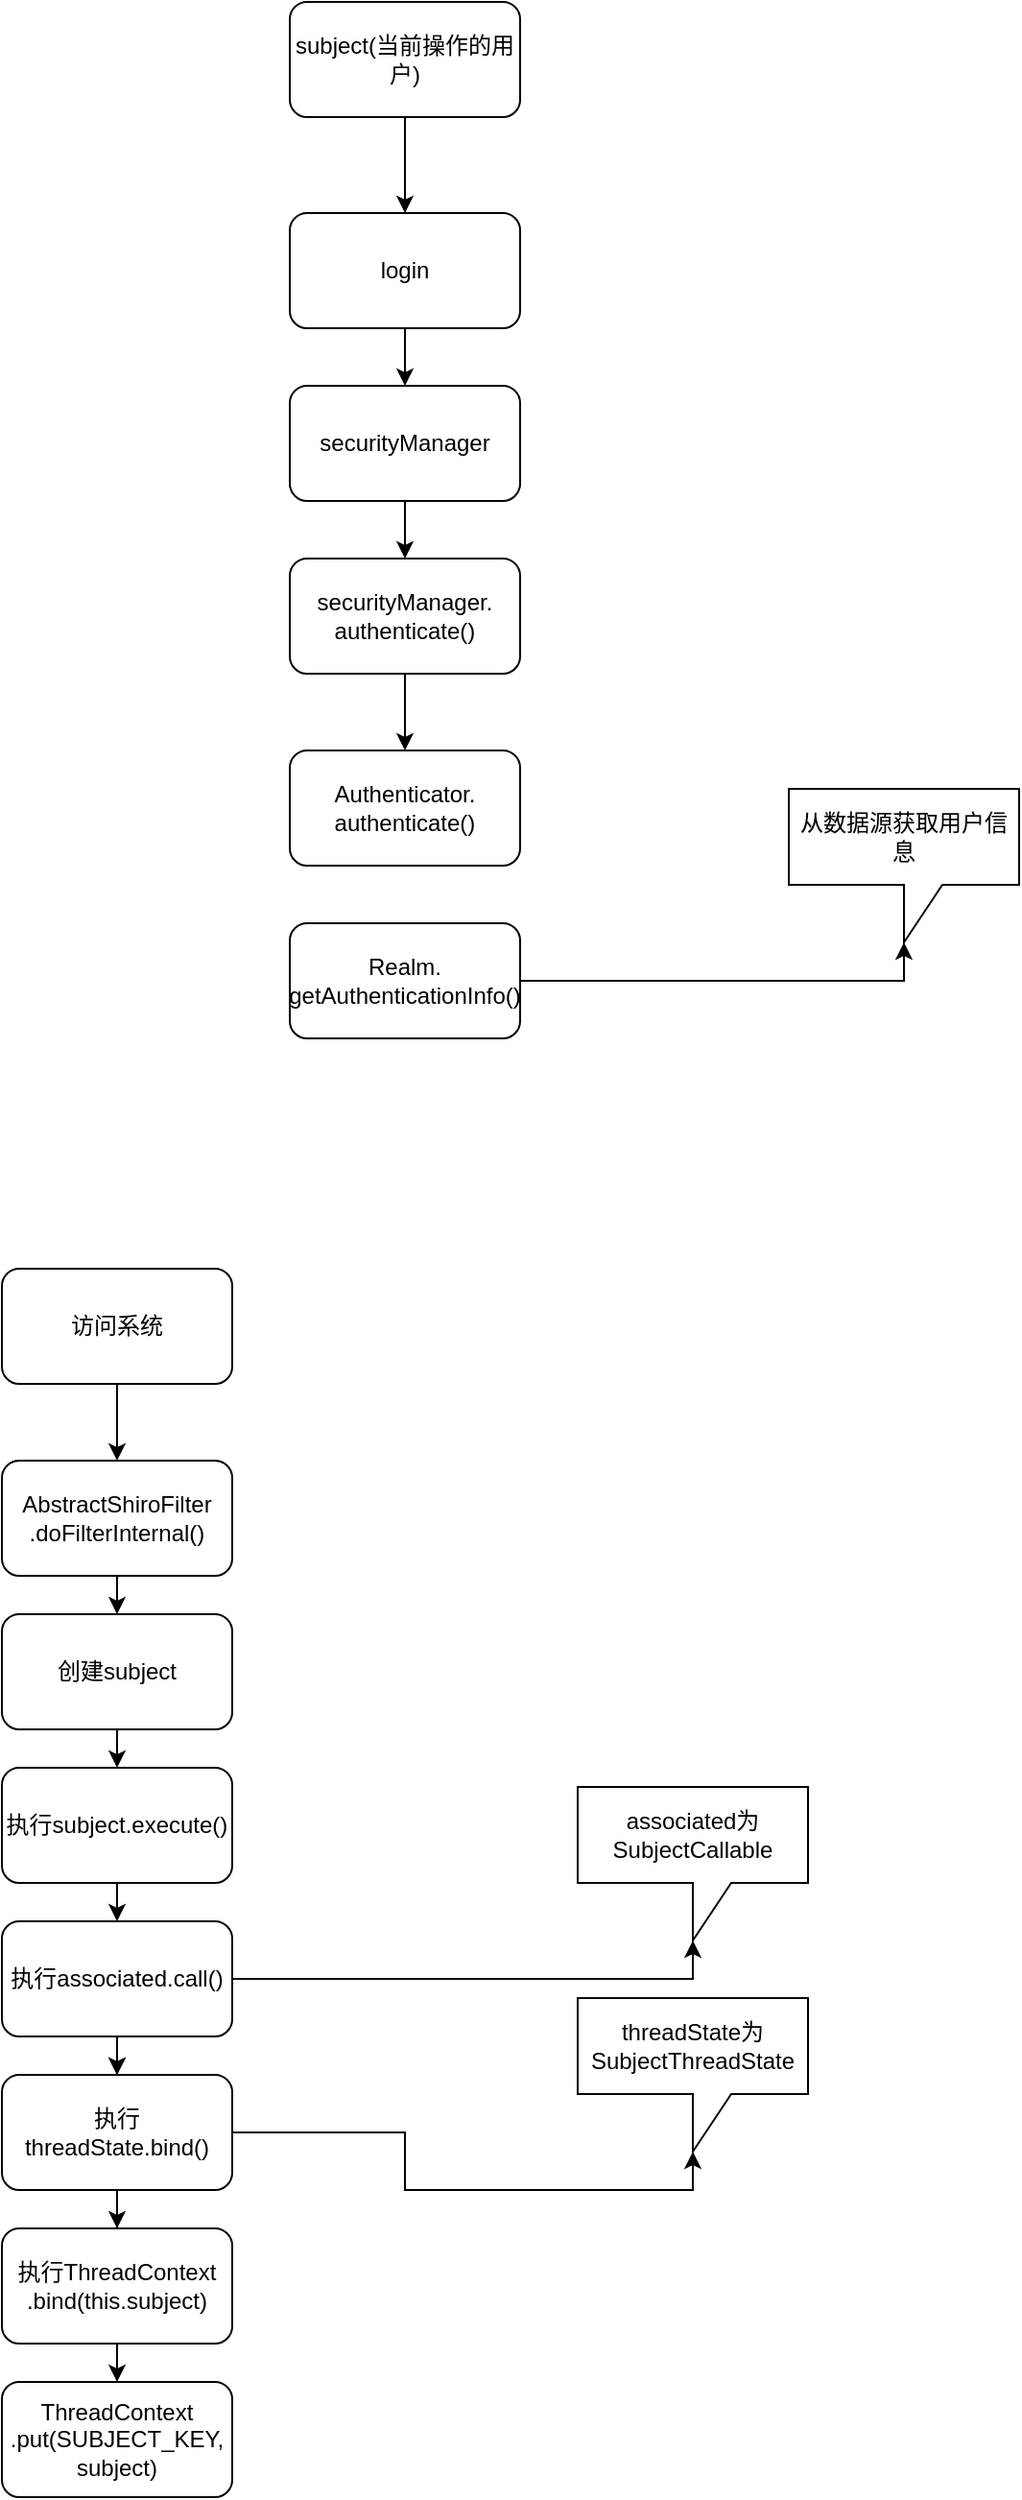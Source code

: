 <mxfile version="24.7.17">
  <diagram name="Page-1" id="MKvKvXbSo5xSLZg-SguH">
    <mxGraphModel dx="612" dy="266" grid="1" gridSize="10" guides="1" tooltips="1" connect="1" arrows="1" fold="1" page="1" pageScale="1" pageWidth="850" pageHeight="1100" math="0" shadow="0">
      <root>
        <mxCell id="0" />
        <mxCell id="1" parent="0" />
        <mxCell id="zQYZDM2DKMmXspmsCG9y-6" style="edgeStyle=orthogonalEdgeStyle;rounded=0;orthogonalLoop=1;jettySize=auto;html=1;exitX=0.5;exitY=1;exitDx=0;exitDy=0;entryX=0.5;entryY=0;entryDx=0;entryDy=0;" edge="1" parent="1" source="zQYZDM2DKMmXspmsCG9y-2" target="zQYZDM2DKMmXspmsCG9y-5">
          <mxGeometry relative="1" as="geometry" />
        </mxCell>
        <mxCell id="zQYZDM2DKMmXspmsCG9y-2" value="subject(当前操作的用户)" style="rounded=1;whiteSpace=wrap;html=1;" vertex="1" parent="1">
          <mxGeometry x="300" y="120" width="120" height="60" as="geometry" />
        </mxCell>
        <mxCell id="zQYZDM2DKMmXspmsCG9y-9" style="edgeStyle=orthogonalEdgeStyle;rounded=0;orthogonalLoop=1;jettySize=auto;html=1;exitX=0.5;exitY=1;exitDx=0;exitDy=0;entryX=0.5;entryY=0;entryDx=0;entryDy=0;" edge="1" parent="1" source="zQYZDM2DKMmXspmsCG9y-5" target="zQYZDM2DKMmXspmsCG9y-7">
          <mxGeometry relative="1" as="geometry" />
        </mxCell>
        <mxCell id="zQYZDM2DKMmXspmsCG9y-5" value="login" style="rounded=1;whiteSpace=wrap;html=1;" vertex="1" parent="1">
          <mxGeometry x="300" y="230" width="120" height="60" as="geometry" />
        </mxCell>
        <mxCell id="zQYZDM2DKMmXspmsCG9y-10" style="edgeStyle=orthogonalEdgeStyle;rounded=0;orthogonalLoop=1;jettySize=auto;html=1;exitX=0.5;exitY=1;exitDx=0;exitDy=0;entryX=0.5;entryY=0;entryDx=0;entryDy=0;" edge="1" parent="1" source="zQYZDM2DKMmXspmsCG9y-7" target="zQYZDM2DKMmXspmsCG9y-8">
          <mxGeometry relative="1" as="geometry" />
        </mxCell>
        <mxCell id="zQYZDM2DKMmXspmsCG9y-7" value="securityManager" style="rounded=1;whiteSpace=wrap;html=1;" vertex="1" parent="1">
          <mxGeometry x="300" y="320" width="120" height="60" as="geometry" />
        </mxCell>
        <mxCell id="zQYZDM2DKMmXspmsCG9y-12" style="edgeStyle=orthogonalEdgeStyle;rounded=0;orthogonalLoop=1;jettySize=auto;html=1;exitX=0.5;exitY=1;exitDx=0;exitDy=0;entryX=0.5;entryY=0;entryDx=0;entryDy=0;" edge="1" parent="1" source="zQYZDM2DKMmXspmsCG9y-8" target="zQYZDM2DKMmXspmsCG9y-11">
          <mxGeometry relative="1" as="geometry" />
        </mxCell>
        <mxCell id="zQYZDM2DKMmXspmsCG9y-8" value="securityManager.&lt;div&gt;authenticate()&lt;/div&gt;" style="rounded=1;whiteSpace=wrap;html=1;" vertex="1" parent="1">
          <mxGeometry x="300" y="410" width="120" height="60" as="geometry" />
        </mxCell>
        <mxCell id="zQYZDM2DKMmXspmsCG9y-11" value="&lt;div&gt;Authenticator.&lt;/div&gt;&lt;div&gt;authenticate()&lt;/div&gt;" style="rounded=1;whiteSpace=wrap;html=1;" vertex="1" parent="1">
          <mxGeometry x="300" y="510" width="120" height="60" as="geometry" />
        </mxCell>
        <mxCell id="zQYZDM2DKMmXspmsCG9y-13" value="&lt;div&gt;Realm.&lt;/div&gt;&lt;div&gt;getAuthenticationInfo()&lt;/div&gt;" style="rounded=1;whiteSpace=wrap;html=1;" vertex="1" parent="1">
          <mxGeometry x="300" y="600" width="120" height="60" as="geometry" />
        </mxCell>
        <mxCell id="zQYZDM2DKMmXspmsCG9y-14" value="从数据源获取用户信息" style="shape=callout;whiteSpace=wrap;html=1;perimeter=calloutPerimeter;" vertex="1" parent="1">
          <mxGeometry x="560" y="530" width="120" height="80" as="geometry" />
        </mxCell>
        <mxCell id="zQYZDM2DKMmXspmsCG9y-16" style="edgeStyle=orthogonalEdgeStyle;rounded=0;orthogonalLoop=1;jettySize=auto;html=1;exitX=1;exitY=0.5;exitDx=0;exitDy=0;entryX=0;entryY=0;entryDx=60;entryDy=80;entryPerimeter=0;" edge="1" parent="1" source="zQYZDM2DKMmXspmsCG9y-13" target="zQYZDM2DKMmXspmsCG9y-14">
          <mxGeometry relative="1" as="geometry" />
        </mxCell>
        <mxCell id="zQYZDM2DKMmXspmsCG9y-19" style="edgeStyle=orthogonalEdgeStyle;rounded=0;orthogonalLoop=1;jettySize=auto;html=1;exitX=0.5;exitY=1;exitDx=0;exitDy=0;entryX=0.5;entryY=0;entryDx=0;entryDy=0;" edge="1" parent="1" source="zQYZDM2DKMmXspmsCG9y-17" target="zQYZDM2DKMmXspmsCG9y-18">
          <mxGeometry relative="1" as="geometry" />
        </mxCell>
        <mxCell id="zQYZDM2DKMmXspmsCG9y-17" value="访问系统" style="rounded=1;whiteSpace=wrap;html=1;" vertex="1" parent="1">
          <mxGeometry x="150" y="780" width="120" height="60" as="geometry" />
        </mxCell>
        <mxCell id="zQYZDM2DKMmXspmsCG9y-21" style="edgeStyle=orthogonalEdgeStyle;rounded=0;orthogonalLoop=1;jettySize=auto;html=1;exitX=0.5;exitY=1;exitDx=0;exitDy=0;entryX=0.5;entryY=0;entryDx=0;entryDy=0;" edge="1" parent="1" source="zQYZDM2DKMmXspmsCG9y-18" target="zQYZDM2DKMmXspmsCG9y-20">
          <mxGeometry relative="1" as="geometry" />
        </mxCell>
        <mxCell id="zQYZDM2DKMmXspmsCG9y-18" value="AbstractShiroFilter&lt;div&gt;.doFilterInternal()&lt;/div&gt;" style="rounded=1;whiteSpace=wrap;html=1;" vertex="1" parent="1">
          <mxGeometry x="150" y="880" width="120" height="60" as="geometry" />
        </mxCell>
        <mxCell id="zQYZDM2DKMmXspmsCG9y-23" style="edgeStyle=orthogonalEdgeStyle;rounded=0;orthogonalLoop=1;jettySize=auto;html=1;exitX=0.5;exitY=1;exitDx=0;exitDy=0;entryX=0.5;entryY=0;entryDx=0;entryDy=0;" edge="1" parent="1" source="zQYZDM2DKMmXspmsCG9y-20" target="zQYZDM2DKMmXspmsCG9y-22">
          <mxGeometry relative="1" as="geometry" />
        </mxCell>
        <mxCell id="zQYZDM2DKMmXspmsCG9y-20" value="创建subject" style="rounded=1;whiteSpace=wrap;html=1;" vertex="1" parent="1">
          <mxGeometry x="150" y="960" width="120" height="60" as="geometry" />
        </mxCell>
        <mxCell id="zQYZDM2DKMmXspmsCG9y-25" style="edgeStyle=orthogonalEdgeStyle;rounded=0;orthogonalLoop=1;jettySize=auto;html=1;exitX=0.5;exitY=1;exitDx=0;exitDy=0;entryX=0.5;entryY=0;entryDx=0;entryDy=0;" edge="1" parent="1" source="zQYZDM2DKMmXspmsCG9y-22" target="zQYZDM2DKMmXspmsCG9y-24">
          <mxGeometry relative="1" as="geometry" />
        </mxCell>
        <mxCell id="zQYZDM2DKMmXspmsCG9y-22" value="执行subject.execute()" style="rounded=1;whiteSpace=wrap;html=1;" vertex="1" parent="1">
          <mxGeometry x="150" y="1040" width="120" height="60" as="geometry" />
        </mxCell>
        <mxCell id="zQYZDM2DKMmXspmsCG9y-29" style="edgeStyle=orthogonalEdgeStyle;rounded=0;orthogonalLoop=1;jettySize=auto;html=1;exitX=0.5;exitY=1;exitDx=0;exitDy=0;entryX=0.5;entryY=0;entryDx=0;entryDy=0;" edge="1" parent="1" source="zQYZDM2DKMmXspmsCG9y-24" target="zQYZDM2DKMmXspmsCG9y-28">
          <mxGeometry relative="1" as="geometry" />
        </mxCell>
        <mxCell id="zQYZDM2DKMmXspmsCG9y-32" value="" style="edgeStyle=orthogonalEdgeStyle;rounded=0;orthogonalLoop=1;jettySize=auto;html=1;" edge="1" parent="1" source="zQYZDM2DKMmXspmsCG9y-24" target="zQYZDM2DKMmXspmsCG9y-28">
          <mxGeometry relative="1" as="geometry" />
        </mxCell>
        <mxCell id="zQYZDM2DKMmXspmsCG9y-24" value="执行associated.call()" style="rounded=1;whiteSpace=wrap;html=1;" vertex="1" parent="1">
          <mxGeometry x="150" y="1120" width="120" height="60" as="geometry" />
        </mxCell>
        <mxCell id="zQYZDM2DKMmXspmsCG9y-26" value="associated为SubjectCallable" style="shape=callout;whiteSpace=wrap;html=1;perimeter=calloutPerimeter;" vertex="1" parent="1">
          <mxGeometry x="450" y="1050" width="120" height="80" as="geometry" />
        </mxCell>
        <mxCell id="zQYZDM2DKMmXspmsCG9y-27" style="edgeStyle=orthogonalEdgeStyle;rounded=0;orthogonalLoop=1;jettySize=auto;html=1;exitX=1;exitY=0.5;exitDx=0;exitDy=0;entryX=0;entryY=0;entryDx=60;entryDy=80;entryPerimeter=0;" edge="1" parent="1" source="zQYZDM2DKMmXspmsCG9y-24" target="zQYZDM2DKMmXspmsCG9y-26">
          <mxGeometry relative="1" as="geometry" />
        </mxCell>
        <mxCell id="zQYZDM2DKMmXspmsCG9y-34" style="edgeStyle=orthogonalEdgeStyle;rounded=0;orthogonalLoop=1;jettySize=auto;html=1;exitX=0.5;exitY=1;exitDx=0;exitDy=0;" edge="1" parent="1" source="zQYZDM2DKMmXspmsCG9y-28" target="zQYZDM2DKMmXspmsCG9y-33">
          <mxGeometry relative="1" as="geometry" />
        </mxCell>
        <mxCell id="zQYZDM2DKMmXspmsCG9y-28" value="执行threadState.bind()" style="rounded=1;whiteSpace=wrap;html=1;" vertex="1" parent="1">
          <mxGeometry x="150" y="1200" width="120" height="60" as="geometry" />
        </mxCell>
        <mxCell id="zQYZDM2DKMmXspmsCG9y-30" value="threadState为SubjectThreadState" style="shape=callout;whiteSpace=wrap;html=1;perimeter=calloutPerimeter;" vertex="1" parent="1">
          <mxGeometry x="450" y="1160" width="120" height="80" as="geometry" />
        </mxCell>
        <mxCell id="zQYZDM2DKMmXspmsCG9y-31" style="edgeStyle=orthogonalEdgeStyle;rounded=0;orthogonalLoop=1;jettySize=auto;html=1;exitX=1;exitY=0.5;exitDx=0;exitDy=0;entryX=0;entryY=0;entryDx=60;entryDy=80;entryPerimeter=0;" edge="1" parent="1" source="zQYZDM2DKMmXspmsCG9y-28" target="zQYZDM2DKMmXspmsCG9y-30">
          <mxGeometry relative="1" as="geometry" />
        </mxCell>
        <mxCell id="zQYZDM2DKMmXspmsCG9y-36" style="edgeStyle=orthogonalEdgeStyle;rounded=0;orthogonalLoop=1;jettySize=auto;html=1;exitX=0.5;exitY=1;exitDx=0;exitDy=0;entryX=0.5;entryY=0;entryDx=0;entryDy=0;" edge="1" parent="1" source="zQYZDM2DKMmXspmsCG9y-33" target="zQYZDM2DKMmXspmsCG9y-35">
          <mxGeometry relative="1" as="geometry" />
        </mxCell>
        <mxCell id="zQYZDM2DKMmXspmsCG9y-33" value="执行ThreadContext&lt;div&gt;.bind(this.subject)&lt;/div&gt;" style="rounded=1;whiteSpace=wrap;html=1;" vertex="1" parent="1">
          <mxGeometry x="150" y="1280" width="120" height="60" as="geometry" />
        </mxCell>
        <mxCell id="zQYZDM2DKMmXspmsCG9y-35" value="ThreadContext&lt;div&gt;.put(SUBJECT_KEY, subject)&lt;/div&gt;" style="rounded=1;whiteSpace=wrap;html=1;" vertex="1" parent="1">
          <mxGeometry x="150" y="1360" width="120" height="60" as="geometry" />
        </mxCell>
      </root>
    </mxGraphModel>
  </diagram>
</mxfile>
